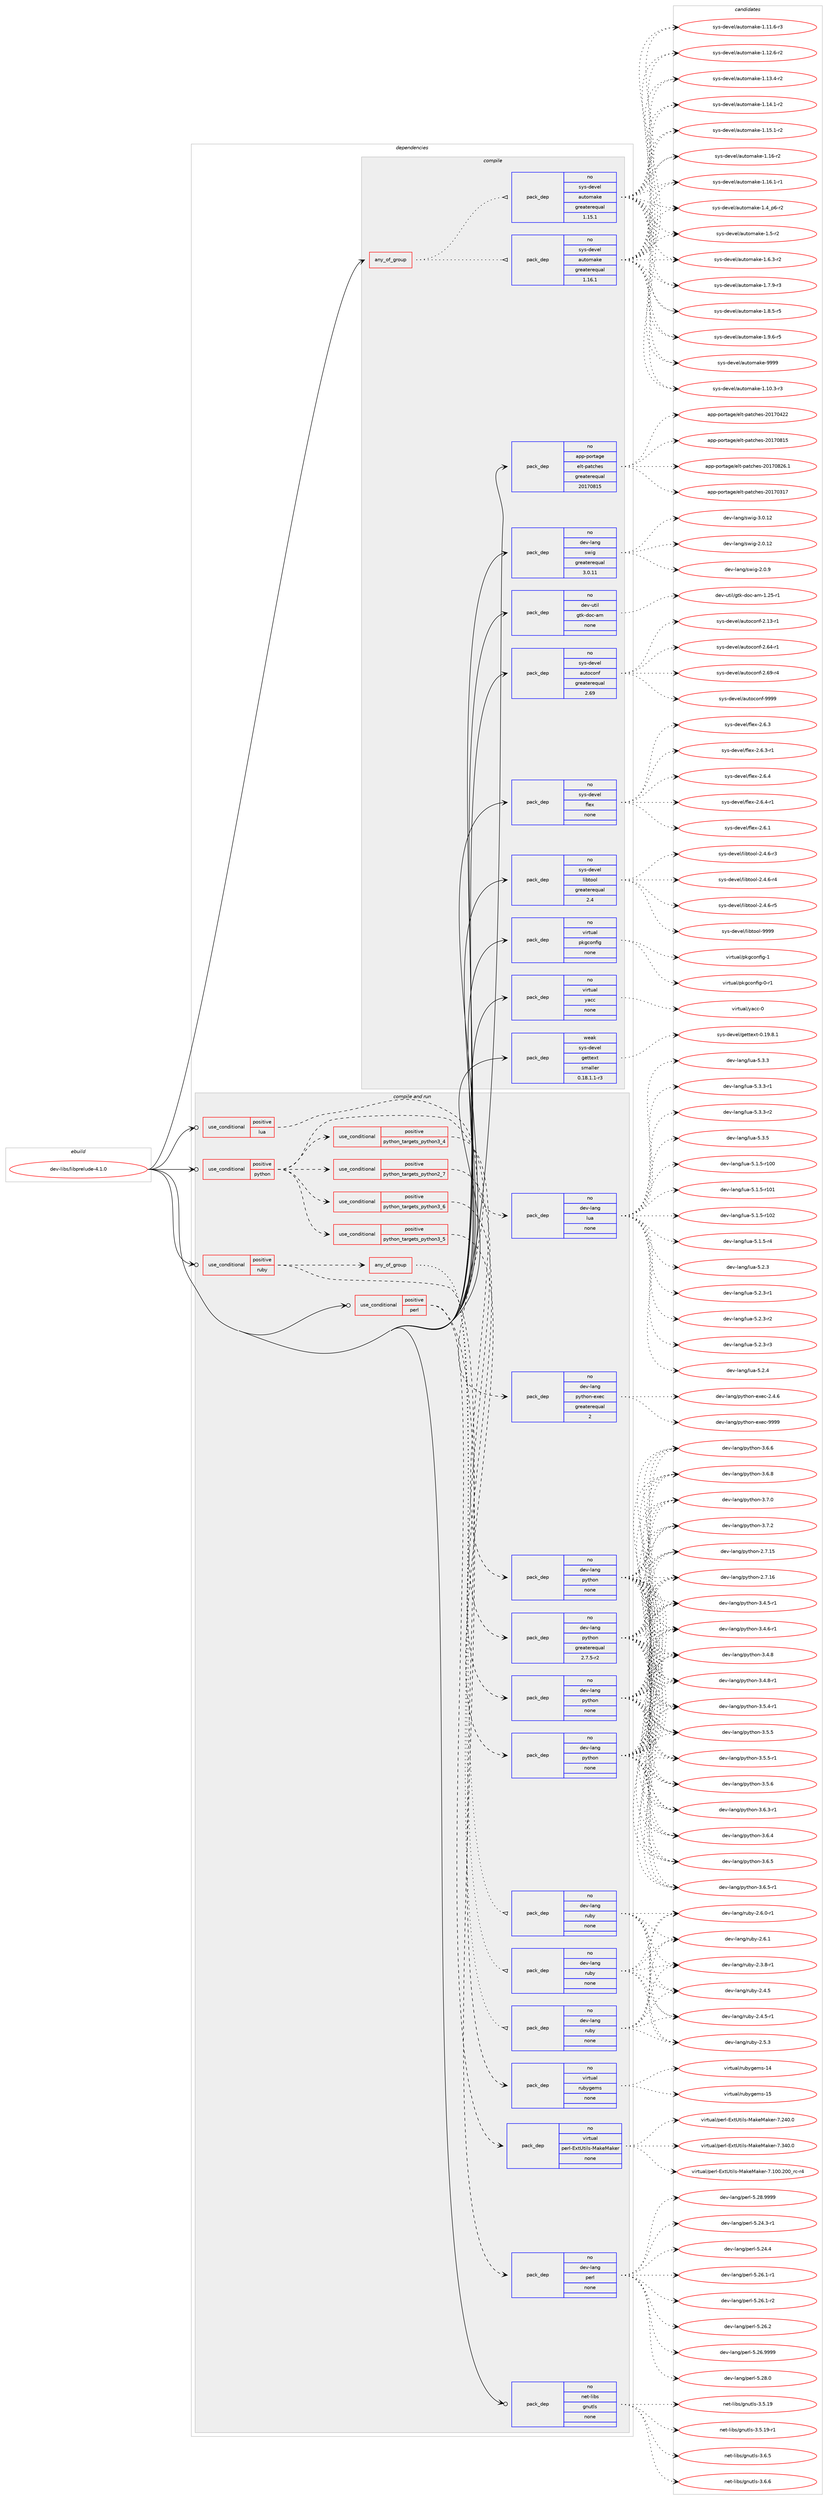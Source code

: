 digraph prolog {

# *************
# Graph options
# *************

newrank=true;
concentrate=true;
compound=true;
graph [rankdir=LR,fontname=Helvetica,fontsize=10,ranksep=1.5];#, ranksep=2.5, nodesep=0.2];
edge  [arrowhead=vee];
node  [fontname=Helvetica,fontsize=10];

# **********
# The ebuild
# **********

subgraph cluster_leftcol {
color=gray;
rank=same;
label=<<i>ebuild</i>>;
id [label="dev-libs/libprelude-4.1.0", color=red, width=4, href="../dev-libs/libprelude-4.1.0.svg"];
}

# ****************
# The dependencies
# ****************

subgraph cluster_midcol {
color=gray;
label=<<i>dependencies</i>>;
subgraph cluster_compile {
fillcolor="#eeeeee";
style=filled;
label=<<i>compile</i>>;
subgraph any22308 {
dependency1369340 [label=<<TABLE BORDER="0" CELLBORDER="1" CELLSPACING="0" CELLPADDING="4"><TR><TD CELLPADDING="10">any_of_group</TD></TR></TABLE>>, shape=none, color=red];subgraph pack980159 {
dependency1369341 [label=<<TABLE BORDER="0" CELLBORDER="1" CELLSPACING="0" CELLPADDING="4" WIDTH="220"><TR><TD ROWSPAN="6" CELLPADDING="30">pack_dep</TD></TR><TR><TD WIDTH="110">no</TD></TR><TR><TD>sys-devel</TD></TR><TR><TD>automake</TD></TR><TR><TD>greaterequal</TD></TR><TR><TD>1.16.1</TD></TR></TABLE>>, shape=none, color=blue];
}
dependency1369340:e -> dependency1369341:w [weight=20,style="dotted",arrowhead="oinv"];
subgraph pack980160 {
dependency1369342 [label=<<TABLE BORDER="0" CELLBORDER="1" CELLSPACING="0" CELLPADDING="4" WIDTH="220"><TR><TD ROWSPAN="6" CELLPADDING="30">pack_dep</TD></TR><TR><TD WIDTH="110">no</TD></TR><TR><TD>sys-devel</TD></TR><TR><TD>automake</TD></TR><TR><TD>greaterequal</TD></TR><TR><TD>1.15.1</TD></TR></TABLE>>, shape=none, color=blue];
}
dependency1369340:e -> dependency1369342:w [weight=20,style="dotted",arrowhead="oinv"];
}
id:e -> dependency1369340:w [weight=20,style="solid",arrowhead="vee"];
subgraph pack980161 {
dependency1369343 [label=<<TABLE BORDER="0" CELLBORDER="1" CELLSPACING="0" CELLPADDING="4" WIDTH="220"><TR><TD ROWSPAN="6" CELLPADDING="30">pack_dep</TD></TR><TR><TD WIDTH="110">no</TD></TR><TR><TD>app-portage</TD></TR><TR><TD>elt-patches</TD></TR><TR><TD>greaterequal</TD></TR><TR><TD>20170815</TD></TR></TABLE>>, shape=none, color=blue];
}
id:e -> dependency1369343:w [weight=20,style="solid",arrowhead="vee"];
subgraph pack980162 {
dependency1369344 [label=<<TABLE BORDER="0" CELLBORDER="1" CELLSPACING="0" CELLPADDING="4" WIDTH="220"><TR><TD ROWSPAN="6" CELLPADDING="30">pack_dep</TD></TR><TR><TD WIDTH="110">no</TD></TR><TR><TD>dev-lang</TD></TR><TR><TD>swig</TD></TR><TR><TD>greaterequal</TD></TR><TR><TD>3.0.11</TD></TR></TABLE>>, shape=none, color=blue];
}
id:e -> dependency1369344:w [weight=20,style="solid",arrowhead="vee"];
subgraph pack980163 {
dependency1369345 [label=<<TABLE BORDER="0" CELLBORDER="1" CELLSPACING="0" CELLPADDING="4" WIDTH="220"><TR><TD ROWSPAN="6" CELLPADDING="30">pack_dep</TD></TR><TR><TD WIDTH="110">no</TD></TR><TR><TD>dev-util</TD></TR><TR><TD>gtk-doc-am</TD></TR><TR><TD>none</TD></TR><TR><TD></TD></TR></TABLE>>, shape=none, color=blue];
}
id:e -> dependency1369345:w [weight=20,style="solid",arrowhead="vee"];
subgraph pack980164 {
dependency1369346 [label=<<TABLE BORDER="0" CELLBORDER="1" CELLSPACING="0" CELLPADDING="4" WIDTH="220"><TR><TD ROWSPAN="6" CELLPADDING="30">pack_dep</TD></TR><TR><TD WIDTH="110">no</TD></TR><TR><TD>sys-devel</TD></TR><TR><TD>autoconf</TD></TR><TR><TD>greaterequal</TD></TR><TR><TD>2.69</TD></TR></TABLE>>, shape=none, color=blue];
}
id:e -> dependency1369346:w [weight=20,style="solid",arrowhead="vee"];
subgraph pack980165 {
dependency1369347 [label=<<TABLE BORDER="0" CELLBORDER="1" CELLSPACING="0" CELLPADDING="4" WIDTH="220"><TR><TD ROWSPAN="6" CELLPADDING="30">pack_dep</TD></TR><TR><TD WIDTH="110">no</TD></TR><TR><TD>sys-devel</TD></TR><TR><TD>flex</TD></TR><TR><TD>none</TD></TR><TR><TD></TD></TR></TABLE>>, shape=none, color=blue];
}
id:e -> dependency1369347:w [weight=20,style="solid",arrowhead="vee"];
subgraph pack980166 {
dependency1369348 [label=<<TABLE BORDER="0" CELLBORDER="1" CELLSPACING="0" CELLPADDING="4" WIDTH="220"><TR><TD ROWSPAN="6" CELLPADDING="30">pack_dep</TD></TR><TR><TD WIDTH="110">no</TD></TR><TR><TD>sys-devel</TD></TR><TR><TD>libtool</TD></TR><TR><TD>greaterequal</TD></TR><TR><TD>2.4</TD></TR></TABLE>>, shape=none, color=blue];
}
id:e -> dependency1369348:w [weight=20,style="solid",arrowhead="vee"];
subgraph pack980167 {
dependency1369349 [label=<<TABLE BORDER="0" CELLBORDER="1" CELLSPACING="0" CELLPADDING="4" WIDTH="220"><TR><TD ROWSPAN="6" CELLPADDING="30">pack_dep</TD></TR><TR><TD WIDTH="110">no</TD></TR><TR><TD>virtual</TD></TR><TR><TD>pkgconfig</TD></TR><TR><TD>none</TD></TR><TR><TD></TD></TR></TABLE>>, shape=none, color=blue];
}
id:e -> dependency1369349:w [weight=20,style="solid",arrowhead="vee"];
subgraph pack980168 {
dependency1369350 [label=<<TABLE BORDER="0" CELLBORDER="1" CELLSPACING="0" CELLPADDING="4" WIDTH="220"><TR><TD ROWSPAN="6" CELLPADDING="30">pack_dep</TD></TR><TR><TD WIDTH="110">no</TD></TR><TR><TD>virtual</TD></TR><TR><TD>yacc</TD></TR><TR><TD>none</TD></TR><TR><TD></TD></TR></TABLE>>, shape=none, color=blue];
}
id:e -> dependency1369350:w [weight=20,style="solid",arrowhead="vee"];
subgraph pack980169 {
dependency1369351 [label=<<TABLE BORDER="0" CELLBORDER="1" CELLSPACING="0" CELLPADDING="4" WIDTH="220"><TR><TD ROWSPAN="6" CELLPADDING="30">pack_dep</TD></TR><TR><TD WIDTH="110">weak</TD></TR><TR><TD>sys-devel</TD></TR><TR><TD>gettext</TD></TR><TR><TD>smaller</TD></TR><TR><TD>0.18.1.1-r3</TD></TR></TABLE>>, shape=none, color=blue];
}
id:e -> dependency1369351:w [weight=20,style="solid",arrowhead="vee"];
}
subgraph cluster_compileandrun {
fillcolor="#eeeeee";
style=filled;
label=<<i>compile and run</i>>;
subgraph cond366311 {
dependency1369352 [label=<<TABLE BORDER="0" CELLBORDER="1" CELLSPACING="0" CELLPADDING="4"><TR><TD ROWSPAN="3" CELLPADDING="10">use_conditional</TD></TR><TR><TD>positive</TD></TR><TR><TD>lua</TD></TR></TABLE>>, shape=none, color=red];
subgraph pack980170 {
dependency1369353 [label=<<TABLE BORDER="0" CELLBORDER="1" CELLSPACING="0" CELLPADDING="4" WIDTH="220"><TR><TD ROWSPAN="6" CELLPADDING="30">pack_dep</TD></TR><TR><TD WIDTH="110">no</TD></TR><TR><TD>dev-lang</TD></TR><TR><TD>lua</TD></TR><TR><TD>none</TD></TR><TR><TD></TD></TR></TABLE>>, shape=none, color=blue];
}
dependency1369352:e -> dependency1369353:w [weight=20,style="dashed",arrowhead="vee"];
}
id:e -> dependency1369352:w [weight=20,style="solid",arrowhead="odotvee"];
subgraph cond366312 {
dependency1369354 [label=<<TABLE BORDER="0" CELLBORDER="1" CELLSPACING="0" CELLPADDING="4"><TR><TD ROWSPAN="3" CELLPADDING="10">use_conditional</TD></TR><TR><TD>positive</TD></TR><TR><TD>perl</TD></TR></TABLE>>, shape=none, color=red];
subgraph pack980171 {
dependency1369355 [label=<<TABLE BORDER="0" CELLBORDER="1" CELLSPACING="0" CELLPADDING="4" WIDTH="220"><TR><TD ROWSPAN="6" CELLPADDING="30">pack_dep</TD></TR><TR><TD WIDTH="110">no</TD></TR><TR><TD>dev-lang</TD></TR><TR><TD>perl</TD></TR><TR><TD>none</TD></TR><TR><TD></TD></TR></TABLE>>, shape=none, color=blue];
}
dependency1369354:e -> dependency1369355:w [weight=20,style="dashed",arrowhead="vee"];
subgraph pack980172 {
dependency1369356 [label=<<TABLE BORDER="0" CELLBORDER="1" CELLSPACING="0" CELLPADDING="4" WIDTH="220"><TR><TD ROWSPAN="6" CELLPADDING="30">pack_dep</TD></TR><TR><TD WIDTH="110">no</TD></TR><TR><TD>virtual</TD></TR><TR><TD>perl-ExtUtils-MakeMaker</TD></TR><TR><TD>none</TD></TR><TR><TD></TD></TR></TABLE>>, shape=none, color=blue];
}
dependency1369354:e -> dependency1369356:w [weight=20,style="dashed",arrowhead="vee"];
}
id:e -> dependency1369354:w [weight=20,style="solid",arrowhead="odotvee"];
subgraph cond366313 {
dependency1369357 [label=<<TABLE BORDER="0" CELLBORDER="1" CELLSPACING="0" CELLPADDING="4"><TR><TD ROWSPAN="3" CELLPADDING="10">use_conditional</TD></TR><TR><TD>positive</TD></TR><TR><TD>python</TD></TR></TABLE>>, shape=none, color=red];
subgraph cond366314 {
dependency1369358 [label=<<TABLE BORDER="0" CELLBORDER="1" CELLSPACING="0" CELLPADDING="4"><TR><TD ROWSPAN="3" CELLPADDING="10">use_conditional</TD></TR><TR><TD>positive</TD></TR><TR><TD>python_targets_python2_7</TD></TR></TABLE>>, shape=none, color=red];
subgraph pack980173 {
dependency1369359 [label=<<TABLE BORDER="0" CELLBORDER="1" CELLSPACING="0" CELLPADDING="4" WIDTH="220"><TR><TD ROWSPAN="6" CELLPADDING="30">pack_dep</TD></TR><TR><TD WIDTH="110">no</TD></TR><TR><TD>dev-lang</TD></TR><TR><TD>python</TD></TR><TR><TD>greaterequal</TD></TR><TR><TD>2.7.5-r2</TD></TR></TABLE>>, shape=none, color=blue];
}
dependency1369358:e -> dependency1369359:w [weight=20,style="dashed",arrowhead="vee"];
}
dependency1369357:e -> dependency1369358:w [weight=20,style="dashed",arrowhead="vee"];
subgraph cond366315 {
dependency1369360 [label=<<TABLE BORDER="0" CELLBORDER="1" CELLSPACING="0" CELLPADDING="4"><TR><TD ROWSPAN="3" CELLPADDING="10">use_conditional</TD></TR><TR><TD>positive</TD></TR><TR><TD>python_targets_python3_4</TD></TR></TABLE>>, shape=none, color=red];
subgraph pack980174 {
dependency1369361 [label=<<TABLE BORDER="0" CELLBORDER="1" CELLSPACING="0" CELLPADDING="4" WIDTH="220"><TR><TD ROWSPAN="6" CELLPADDING="30">pack_dep</TD></TR><TR><TD WIDTH="110">no</TD></TR><TR><TD>dev-lang</TD></TR><TR><TD>python</TD></TR><TR><TD>none</TD></TR><TR><TD></TD></TR></TABLE>>, shape=none, color=blue];
}
dependency1369360:e -> dependency1369361:w [weight=20,style="dashed",arrowhead="vee"];
}
dependency1369357:e -> dependency1369360:w [weight=20,style="dashed",arrowhead="vee"];
subgraph cond366316 {
dependency1369362 [label=<<TABLE BORDER="0" CELLBORDER="1" CELLSPACING="0" CELLPADDING="4"><TR><TD ROWSPAN="3" CELLPADDING="10">use_conditional</TD></TR><TR><TD>positive</TD></TR><TR><TD>python_targets_python3_5</TD></TR></TABLE>>, shape=none, color=red];
subgraph pack980175 {
dependency1369363 [label=<<TABLE BORDER="0" CELLBORDER="1" CELLSPACING="0" CELLPADDING="4" WIDTH="220"><TR><TD ROWSPAN="6" CELLPADDING="30">pack_dep</TD></TR><TR><TD WIDTH="110">no</TD></TR><TR><TD>dev-lang</TD></TR><TR><TD>python</TD></TR><TR><TD>none</TD></TR><TR><TD></TD></TR></TABLE>>, shape=none, color=blue];
}
dependency1369362:e -> dependency1369363:w [weight=20,style="dashed",arrowhead="vee"];
}
dependency1369357:e -> dependency1369362:w [weight=20,style="dashed",arrowhead="vee"];
subgraph cond366317 {
dependency1369364 [label=<<TABLE BORDER="0" CELLBORDER="1" CELLSPACING="0" CELLPADDING="4"><TR><TD ROWSPAN="3" CELLPADDING="10">use_conditional</TD></TR><TR><TD>positive</TD></TR><TR><TD>python_targets_python3_6</TD></TR></TABLE>>, shape=none, color=red];
subgraph pack980176 {
dependency1369365 [label=<<TABLE BORDER="0" CELLBORDER="1" CELLSPACING="0" CELLPADDING="4" WIDTH="220"><TR><TD ROWSPAN="6" CELLPADDING="30">pack_dep</TD></TR><TR><TD WIDTH="110">no</TD></TR><TR><TD>dev-lang</TD></TR><TR><TD>python</TD></TR><TR><TD>none</TD></TR><TR><TD></TD></TR></TABLE>>, shape=none, color=blue];
}
dependency1369364:e -> dependency1369365:w [weight=20,style="dashed",arrowhead="vee"];
}
dependency1369357:e -> dependency1369364:w [weight=20,style="dashed",arrowhead="vee"];
subgraph pack980177 {
dependency1369366 [label=<<TABLE BORDER="0" CELLBORDER="1" CELLSPACING="0" CELLPADDING="4" WIDTH="220"><TR><TD ROWSPAN="6" CELLPADDING="30">pack_dep</TD></TR><TR><TD WIDTH="110">no</TD></TR><TR><TD>dev-lang</TD></TR><TR><TD>python-exec</TD></TR><TR><TD>greaterequal</TD></TR><TR><TD>2</TD></TR></TABLE>>, shape=none, color=blue];
}
dependency1369357:e -> dependency1369366:w [weight=20,style="dashed",arrowhead="vee"];
}
id:e -> dependency1369357:w [weight=20,style="solid",arrowhead="odotvee"];
subgraph cond366318 {
dependency1369367 [label=<<TABLE BORDER="0" CELLBORDER="1" CELLSPACING="0" CELLPADDING="4"><TR><TD ROWSPAN="3" CELLPADDING="10">use_conditional</TD></TR><TR><TD>positive</TD></TR><TR><TD>ruby</TD></TR></TABLE>>, shape=none, color=red];
subgraph any22309 {
dependency1369368 [label=<<TABLE BORDER="0" CELLBORDER="1" CELLSPACING="0" CELLPADDING="4"><TR><TD CELLPADDING="10">any_of_group</TD></TR></TABLE>>, shape=none, color=red];subgraph pack980178 {
dependency1369369 [label=<<TABLE BORDER="0" CELLBORDER="1" CELLSPACING="0" CELLPADDING="4" WIDTH="220"><TR><TD ROWSPAN="6" CELLPADDING="30">pack_dep</TD></TR><TR><TD WIDTH="110">no</TD></TR><TR><TD>dev-lang</TD></TR><TR><TD>ruby</TD></TR><TR><TD>none</TD></TR><TR><TD></TD></TR></TABLE>>, shape=none, color=blue];
}
dependency1369368:e -> dependency1369369:w [weight=20,style="dotted",arrowhead="oinv"];
subgraph pack980179 {
dependency1369370 [label=<<TABLE BORDER="0" CELLBORDER="1" CELLSPACING="0" CELLPADDING="4" WIDTH="220"><TR><TD ROWSPAN="6" CELLPADDING="30">pack_dep</TD></TR><TR><TD WIDTH="110">no</TD></TR><TR><TD>dev-lang</TD></TR><TR><TD>ruby</TD></TR><TR><TD>none</TD></TR><TR><TD></TD></TR></TABLE>>, shape=none, color=blue];
}
dependency1369368:e -> dependency1369370:w [weight=20,style="dotted",arrowhead="oinv"];
subgraph pack980180 {
dependency1369371 [label=<<TABLE BORDER="0" CELLBORDER="1" CELLSPACING="0" CELLPADDING="4" WIDTH="220"><TR><TD ROWSPAN="6" CELLPADDING="30">pack_dep</TD></TR><TR><TD WIDTH="110">no</TD></TR><TR><TD>dev-lang</TD></TR><TR><TD>ruby</TD></TR><TR><TD>none</TD></TR><TR><TD></TD></TR></TABLE>>, shape=none, color=blue];
}
dependency1369368:e -> dependency1369371:w [weight=20,style="dotted",arrowhead="oinv"];
}
dependency1369367:e -> dependency1369368:w [weight=20,style="dashed",arrowhead="vee"];
subgraph pack980181 {
dependency1369372 [label=<<TABLE BORDER="0" CELLBORDER="1" CELLSPACING="0" CELLPADDING="4" WIDTH="220"><TR><TD ROWSPAN="6" CELLPADDING="30">pack_dep</TD></TR><TR><TD WIDTH="110">no</TD></TR><TR><TD>virtual</TD></TR><TR><TD>rubygems</TD></TR><TR><TD>none</TD></TR><TR><TD></TD></TR></TABLE>>, shape=none, color=blue];
}
dependency1369367:e -> dependency1369372:w [weight=20,style="dashed",arrowhead="vee"];
}
id:e -> dependency1369367:w [weight=20,style="solid",arrowhead="odotvee"];
subgraph pack980182 {
dependency1369373 [label=<<TABLE BORDER="0" CELLBORDER="1" CELLSPACING="0" CELLPADDING="4" WIDTH="220"><TR><TD ROWSPAN="6" CELLPADDING="30">pack_dep</TD></TR><TR><TD WIDTH="110">no</TD></TR><TR><TD>net-libs</TD></TR><TR><TD>gnutls</TD></TR><TR><TD>none</TD></TR><TR><TD></TD></TR></TABLE>>, shape=none, color=blue];
}
id:e -> dependency1369373:w [weight=20,style="solid",arrowhead="odotvee"];
}
subgraph cluster_run {
fillcolor="#eeeeee";
style=filled;
label=<<i>run</i>>;
}
}

# **************
# The candidates
# **************

subgraph cluster_choices {
rank=same;
color=gray;
label=<<i>candidates</i>>;

subgraph choice980159 {
color=black;
nodesep=1;
choice11512111545100101118101108479711711611110997107101454946494846514511451 [label="sys-devel/automake-1.10.3-r3", color=red, width=4,href="../sys-devel/automake-1.10.3-r3.svg"];
choice11512111545100101118101108479711711611110997107101454946494946544511451 [label="sys-devel/automake-1.11.6-r3", color=red, width=4,href="../sys-devel/automake-1.11.6-r3.svg"];
choice11512111545100101118101108479711711611110997107101454946495046544511450 [label="sys-devel/automake-1.12.6-r2", color=red, width=4,href="../sys-devel/automake-1.12.6-r2.svg"];
choice11512111545100101118101108479711711611110997107101454946495146524511450 [label="sys-devel/automake-1.13.4-r2", color=red, width=4,href="../sys-devel/automake-1.13.4-r2.svg"];
choice11512111545100101118101108479711711611110997107101454946495246494511450 [label="sys-devel/automake-1.14.1-r2", color=red, width=4,href="../sys-devel/automake-1.14.1-r2.svg"];
choice11512111545100101118101108479711711611110997107101454946495346494511450 [label="sys-devel/automake-1.15.1-r2", color=red, width=4,href="../sys-devel/automake-1.15.1-r2.svg"];
choice1151211154510010111810110847971171161111099710710145494649544511450 [label="sys-devel/automake-1.16-r2", color=red, width=4,href="../sys-devel/automake-1.16-r2.svg"];
choice11512111545100101118101108479711711611110997107101454946495446494511449 [label="sys-devel/automake-1.16.1-r1", color=red, width=4,href="../sys-devel/automake-1.16.1-r1.svg"];
choice115121115451001011181011084797117116111109971071014549465295112544511450 [label="sys-devel/automake-1.4_p6-r2", color=red, width=4,href="../sys-devel/automake-1.4_p6-r2.svg"];
choice11512111545100101118101108479711711611110997107101454946534511450 [label="sys-devel/automake-1.5-r2", color=red, width=4,href="../sys-devel/automake-1.5-r2.svg"];
choice115121115451001011181011084797117116111109971071014549465446514511450 [label="sys-devel/automake-1.6.3-r2", color=red, width=4,href="../sys-devel/automake-1.6.3-r2.svg"];
choice115121115451001011181011084797117116111109971071014549465546574511451 [label="sys-devel/automake-1.7.9-r3", color=red, width=4,href="../sys-devel/automake-1.7.9-r3.svg"];
choice115121115451001011181011084797117116111109971071014549465646534511453 [label="sys-devel/automake-1.8.5-r5", color=red, width=4,href="../sys-devel/automake-1.8.5-r5.svg"];
choice115121115451001011181011084797117116111109971071014549465746544511453 [label="sys-devel/automake-1.9.6-r5", color=red, width=4,href="../sys-devel/automake-1.9.6-r5.svg"];
choice115121115451001011181011084797117116111109971071014557575757 [label="sys-devel/automake-9999", color=red, width=4,href="../sys-devel/automake-9999.svg"];
dependency1369341:e -> choice11512111545100101118101108479711711611110997107101454946494846514511451:w [style=dotted,weight="100"];
dependency1369341:e -> choice11512111545100101118101108479711711611110997107101454946494946544511451:w [style=dotted,weight="100"];
dependency1369341:e -> choice11512111545100101118101108479711711611110997107101454946495046544511450:w [style=dotted,weight="100"];
dependency1369341:e -> choice11512111545100101118101108479711711611110997107101454946495146524511450:w [style=dotted,weight="100"];
dependency1369341:e -> choice11512111545100101118101108479711711611110997107101454946495246494511450:w [style=dotted,weight="100"];
dependency1369341:e -> choice11512111545100101118101108479711711611110997107101454946495346494511450:w [style=dotted,weight="100"];
dependency1369341:e -> choice1151211154510010111810110847971171161111099710710145494649544511450:w [style=dotted,weight="100"];
dependency1369341:e -> choice11512111545100101118101108479711711611110997107101454946495446494511449:w [style=dotted,weight="100"];
dependency1369341:e -> choice115121115451001011181011084797117116111109971071014549465295112544511450:w [style=dotted,weight="100"];
dependency1369341:e -> choice11512111545100101118101108479711711611110997107101454946534511450:w [style=dotted,weight="100"];
dependency1369341:e -> choice115121115451001011181011084797117116111109971071014549465446514511450:w [style=dotted,weight="100"];
dependency1369341:e -> choice115121115451001011181011084797117116111109971071014549465546574511451:w [style=dotted,weight="100"];
dependency1369341:e -> choice115121115451001011181011084797117116111109971071014549465646534511453:w [style=dotted,weight="100"];
dependency1369341:e -> choice115121115451001011181011084797117116111109971071014549465746544511453:w [style=dotted,weight="100"];
dependency1369341:e -> choice115121115451001011181011084797117116111109971071014557575757:w [style=dotted,weight="100"];
}
subgraph choice980160 {
color=black;
nodesep=1;
choice11512111545100101118101108479711711611110997107101454946494846514511451 [label="sys-devel/automake-1.10.3-r3", color=red, width=4,href="../sys-devel/automake-1.10.3-r3.svg"];
choice11512111545100101118101108479711711611110997107101454946494946544511451 [label="sys-devel/automake-1.11.6-r3", color=red, width=4,href="../sys-devel/automake-1.11.6-r3.svg"];
choice11512111545100101118101108479711711611110997107101454946495046544511450 [label="sys-devel/automake-1.12.6-r2", color=red, width=4,href="../sys-devel/automake-1.12.6-r2.svg"];
choice11512111545100101118101108479711711611110997107101454946495146524511450 [label="sys-devel/automake-1.13.4-r2", color=red, width=4,href="../sys-devel/automake-1.13.4-r2.svg"];
choice11512111545100101118101108479711711611110997107101454946495246494511450 [label="sys-devel/automake-1.14.1-r2", color=red, width=4,href="../sys-devel/automake-1.14.1-r2.svg"];
choice11512111545100101118101108479711711611110997107101454946495346494511450 [label="sys-devel/automake-1.15.1-r2", color=red, width=4,href="../sys-devel/automake-1.15.1-r2.svg"];
choice1151211154510010111810110847971171161111099710710145494649544511450 [label="sys-devel/automake-1.16-r2", color=red, width=4,href="../sys-devel/automake-1.16-r2.svg"];
choice11512111545100101118101108479711711611110997107101454946495446494511449 [label="sys-devel/automake-1.16.1-r1", color=red, width=4,href="../sys-devel/automake-1.16.1-r1.svg"];
choice115121115451001011181011084797117116111109971071014549465295112544511450 [label="sys-devel/automake-1.4_p6-r2", color=red, width=4,href="../sys-devel/automake-1.4_p6-r2.svg"];
choice11512111545100101118101108479711711611110997107101454946534511450 [label="sys-devel/automake-1.5-r2", color=red, width=4,href="../sys-devel/automake-1.5-r2.svg"];
choice115121115451001011181011084797117116111109971071014549465446514511450 [label="sys-devel/automake-1.6.3-r2", color=red, width=4,href="../sys-devel/automake-1.6.3-r2.svg"];
choice115121115451001011181011084797117116111109971071014549465546574511451 [label="sys-devel/automake-1.7.9-r3", color=red, width=4,href="../sys-devel/automake-1.7.9-r3.svg"];
choice115121115451001011181011084797117116111109971071014549465646534511453 [label="sys-devel/automake-1.8.5-r5", color=red, width=4,href="../sys-devel/automake-1.8.5-r5.svg"];
choice115121115451001011181011084797117116111109971071014549465746544511453 [label="sys-devel/automake-1.9.6-r5", color=red, width=4,href="../sys-devel/automake-1.9.6-r5.svg"];
choice115121115451001011181011084797117116111109971071014557575757 [label="sys-devel/automake-9999", color=red, width=4,href="../sys-devel/automake-9999.svg"];
dependency1369342:e -> choice11512111545100101118101108479711711611110997107101454946494846514511451:w [style=dotted,weight="100"];
dependency1369342:e -> choice11512111545100101118101108479711711611110997107101454946494946544511451:w [style=dotted,weight="100"];
dependency1369342:e -> choice11512111545100101118101108479711711611110997107101454946495046544511450:w [style=dotted,weight="100"];
dependency1369342:e -> choice11512111545100101118101108479711711611110997107101454946495146524511450:w [style=dotted,weight="100"];
dependency1369342:e -> choice11512111545100101118101108479711711611110997107101454946495246494511450:w [style=dotted,weight="100"];
dependency1369342:e -> choice11512111545100101118101108479711711611110997107101454946495346494511450:w [style=dotted,weight="100"];
dependency1369342:e -> choice1151211154510010111810110847971171161111099710710145494649544511450:w [style=dotted,weight="100"];
dependency1369342:e -> choice11512111545100101118101108479711711611110997107101454946495446494511449:w [style=dotted,weight="100"];
dependency1369342:e -> choice115121115451001011181011084797117116111109971071014549465295112544511450:w [style=dotted,weight="100"];
dependency1369342:e -> choice11512111545100101118101108479711711611110997107101454946534511450:w [style=dotted,weight="100"];
dependency1369342:e -> choice115121115451001011181011084797117116111109971071014549465446514511450:w [style=dotted,weight="100"];
dependency1369342:e -> choice115121115451001011181011084797117116111109971071014549465546574511451:w [style=dotted,weight="100"];
dependency1369342:e -> choice115121115451001011181011084797117116111109971071014549465646534511453:w [style=dotted,weight="100"];
dependency1369342:e -> choice115121115451001011181011084797117116111109971071014549465746544511453:w [style=dotted,weight="100"];
dependency1369342:e -> choice115121115451001011181011084797117116111109971071014557575757:w [style=dotted,weight="100"];
}
subgraph choice980161 {
color=black;
nodesep=1;
choice97112112451121111141169710310147101108116451129711699104101115455048495548514955 [label="app-portage/elt-patches-20170317", color=red, width=4,href="../app-portage/elt-patches-20170317.svg"];
choice97112112451121111141169710310147101108116451129711699104101115455048495548525050 [label="app-portage/elt-patches-20170422", color=red, width=4,href="../app-portage/elt-patches-20170422.svg"];
choice97112112451121111141169710310147101108116451129711699104101115455048495548564953 [label="app-portage/elt-patches-20170815", color=red, width=4,href="../app-portage/elt-patches-20170815.svg"];
choice971121124511211111411697103101471011081164511297116991041011154550484955485650544649 [label="app-portage/elt-patches-20170826.1", color=red, width=4,href="../app-portage/elt-patches-20170826.1.svg"];
dependency1369343:e -> choice97112112451121111141169710310147101108116451129711699104101115455048495548514955:w [style=dotted,weight="100"];
dependency1369343:e -> choice97112112451121111141169710310147101108116451129711699104101115455048495548525050:w [style=dotted,weight="100"];
dependency1369343:e -> choice97112112451121111141169710310147101108116451129711699104101115455048495548564953:w [style=dotted,weight="100"];
dependency1369343:e -> choice971121124511211111411697103101471011081164511297116991041011154550484955485650544649:w [style=dotted,weight="100"];
}
subgraph choice980162 {
color=black;
nodesep=1;
choice10010111845108971101034711511910510345504648464950 [label="dev-lang/swig-2.0.12", color=red, width=4,href="../dev-lang/swig-2.0.12.svg"];
choice100101118451089711010347115119105103455046484657 [label="dev-lang/swig-2.0.9", color=red, width=4,href="../dev-lang/swig-2.0.9.svg"];
choice10010111845108971101034711511910510345514648464950 [label="dev-lang/swig-3.0.12", color=red, width=4,href="../dev-lang/swig-3.0.12.svg"];
dependency1369344:e -> choice10010111845108971101034711511910510345504648464950:w [style=dotted,weight="100"];
dependency1369344:e -> choice100101118451089711010347115119105103455046484657:w [style=dotted,weight="100"];
dependency1369344:e -> choice10010111845108971101034711511910510345514648464950:w [style=dotted,weight="100"];
}
subgraph choice980163 {
color=black;
nodesep=1;
choice10010111845117116105108471031161074510011199459710945494650534511449 [label="dev-util/gtk-doc-am-1.25-r1", color=red, width=4,href="../dev-util/gtk-doc-am-1.25-r1.svg"];
dependency1369345:e -> choice10010111845117116105108471031161074510011199459710945494650534511449:w [style=dotted,weight="100"];
}
subgraph choice980164 {
color=black;
nodesep=1;
choice1151211154510010111810110847971171161119911111010245504649514511449 [label="sys-devel/autoconf-2.13-r1", color=red, width=4,href="../sys-devel/autoconf-2.13-r1.svg"];
choice1151211154510010111810110847971171161119911111010245504654524511449 [label="sys-devel/autoconf-2.64-r1", color=red, width=4,href="../sys-devel/autoconf-2.64-r1.svg"];
choice1151211154510010111810110847971171161119911111010245504654574511452 [label="sys-devel/autoconf-2.69-r4", color=red, width=4,href="../sys-devel/autoconf-2.69-r4.svg"];
choice115121115451001011181011084797117116111991111101024557575757 [label="sys-devel/autoconf-9999", color=red, width=4,href="../sys-devel/autoconf-9999.svg"];
dependency1369346:e -> choice1151211154510010111810110847971171161119911111010245504649514511449:w [style=dotted,weight="100"];
dependency1369346:e -> choice1151211154510010111810110847971171161119911111010245504654524511449:w [style=dotted,weight="100"];
dependency1369346:e -> choice1151211154510010111810110847971171161119911111010245504654574511452:w [style=dotted,weight="100"];
dependency1369346:e -> choice115121115451001011181011084797117116111991111101024557575757:w [style=dotted,weight="100"];
}
subgraph choice980165 {
color=black;
nodesep=1;
choice1151211154510010111810110847102108101120455046544649 [label="sys-devel/flex-2.6.1", color=red, width=4,href="../sys-devel/flex-2.6.1.svg"];
choice1151211154510010111810110847102108101120455046544651 [label="sys-devel/flex-2.6.3", color=red, width=4,href="../sys-devel/flex-2.6.3.svg"];
choice11512111545100101118101108471021081011204550465446514511449 [label="sys-devel/flex-2.6.3-r1", color=red, width=4,href="../sys-devel/flex-2.6.3-r1.svg"];
choice1151211154510010111810110847102108101120455046544652 [label="sys-devel/flex-2.6.4", color=red, width=4,href="../sys-devel/flex-2.6.4.svg"];
choice11512111545100101118101108471021081011204550465446524511449 [label="sys-devel/flex-2.6.4-r1", color=red, width=4,href="../sys-devel/flex-2.6.4-r1.svg"];
dependency1369347:e -> choice1151211154510010111810110847102108101120455046544649:w [style=dotted,weight="100"];
dependency1369347:e -> choice1151211154510010111810110847102108101120455046544651:w [style=dotted,weight="100"];
dependency1369347:e -> choice11512111545100101118101108471021081011204550465446514511449:w [style=dotted,weight="100"];
dependency1369347:e -> choice1151211154510010111810110847102108101120455046544652:w [style=dotted,weight="100"];
dependency1369347:e -> choice11512111545100101118101108471021081011204550465446524511449:w [style=dotted,weight="100"];
}
subgraph choice980166 {
color=black;
nodesep=1;
choice1151211154510010111810110847108105981161111111084550465246544511451 [label="sys-devel/libtool-2.4.6-r3", color=red, width=4,href="../sys-devel/libtool-2.4.6-r3.svg"];
choice1151211154510010111810110847108105981161111111084550465246544511452 [label="sys-devel/libtool-2.4.6-r4", color=red, width=4,href="../sys-devel/libtool-2.4.6-r4.svg"];
choice1151211154510010111810110847108105981161111111084550465246544511453 [label="sys-devel/libtool-2.4.6-r5", color=red, width=4,href="../sys-devel/libtool-2.4.6-r5.svg"];
choice1151211154510010111810110847108105981161111111084557575757 [label="sys-devel/libtool-9999", color=red, width=4,href="../sys-devel/libtool-9999.svg"];
dependency1369348:e -> choice1151211154510010111810110847108105981161111111084550465246544511451:w [style=dotted,weight="100"];
dependency1369348:e -> choice1151211154510010111810110847108105981161111111084550465246544511452:w [style=dotted,weight="100"];
dependency1369348:e -> choice1151211154510010111810110847108105981161111111084550465246544511453:w [style=dotted,weight="100"];
dependency1369348:e -> choice1151211154510010111810110847108105981161111111084557575757:w [style=dotted,weight="100"];
}
subgraph choice980167 {
color=black;
nodesep=1;
choice11810511411611797108471121071039911111010210510345484511449 [label="virtual/pkgconfig-0-r1", color=red, width=4,href="../virtual/pkgconfig-0-r1.svg"];
choice1181051141161179710847112107103991111101021051034549 [label="virtual/pkgconfig-1", color=red, width=4,href="../virtual/pkgconfig-1.svg"];
dependency1369349:e -> choice11810511411611797108471121071039911111010210510345484511449:w [style=dotted,weight="100"];
dependency1369349:e -> choice1181051141161179710847112107103991111101021051034549:w [style=dotted,weight="100"];
}
subgraph choice980168 {
color=black;
nodesep=1;
choice11810511411611797108471219799994548 [label="virtual/yacc-0", color=red, width=4,href="../virtual/yacc-0.svg"];
dependency1369350:e -> choice11810511411611797108471219799994548:w [style=dotted,weight="100"];
}
subgraph choice980169 {
color=black;
nodesep=1;
choice1151211154510010111810110847103101116116101120116454846495746564649 [label="sys-devel/gettext-0.19.8.1", color=red, width=4,href="../sys-devel/gettext-0.19.8.1.svg"];
dependency1369351:e -> choice1151211154510010111810110847103101116116101120116454846495746564649:w [style=dotted,weight="100"];
}
subgraph choice980170 {
color=black;
nodesep=1;
choice1001011184510897110103471081179745534649465345114494848 [label="dev-lang/lua-5.1.5-r100", color=red, width=4,href="../dev-lang/lua-5.1.5-r100.svg"];
choice1001011184510897110103471081179745534649465345114494849 [label="dev-lang/lua-5.1.5-r101", color=red, width=4,href="../dev-lang/lua-5.1.5-r101.svg"];
choice1001011184510897110103471081179745534649465345114494850 [label="dev-lang/lua-5.1.5-r102", color=red, width=4,href="../dev-lang/lua-5.1.5-r102.svg"];
choice100101118451089711010347108117974553464946534511452 [label="dev-lang/lua-5.1.5-r4", color=red, width=4,href="../dev-lang/lua-5.1.5-r4.svg"];
choice10010111845108971101034710811797455346504651 [label="dev-lang/lua-5.2.3", color=red, width=4,href="../dev-lang/lua-5.2.3.svg"];
choice100101118451089711010347108117974553465046514511449 [label="dev-lang/lua-5.2.3-r1", color=red, width=4,href="../dev-lang/lua-5.2.3-r1.svg"];
choice100101118451089711010347108117974553465046514511450 [label="dev-lang/lua-5.2.3-r2", color=red, width=4,href="../dev-lang/lua-5.2.3-r2.svg"];
choice100101118451089711010347108117974553465046514511451 [label="dev-lang/lua-5.2.3-r3", color=red, width=4,href="../dev-lang/lua-5.2.3-r3.svg"];
choice10010111845108971101034710811797455346504652 [label="dev-lang/lua-5.2.4", color=red, width=4,href="../dev-lang/lua-5.2.4.svg"];
choice10010111845108971101034710811797455346514651 [label="dev-lang/lua-5.3.3", color=red, width=4,href="../dev-lang/lua-5.3.3.svg"];
choice100101118451089711010347108117974553465146514511449 [label="dev-lang/lua-5.3.3-r1", color=red, width=4,href="../dev-lang/lua-5.3.3-r1.svg"];
choice100101118451089711010347108117974553465146514511450 [label="dev-lang/lua-5.3.3-r2", color=red, width=4,href="../dev-lang/lua-5.3.3-r2.svg"];
choice10010111845108971101034710811797455346514653 [label="dev-lang/lua-5.3.5", color=red, width=4,href="../dev-lang/lua-5.3.5.svg"];
dependency1369353:e -> choice1001011184510897110103471081179745534649465345114494848:w [style=dotted,weight="100"];
dependency1369353:e -> choice1001011184510897110103471081179745534649465345114494849:w [style=dotted,weight="100"];
dependency1369353:e -> choice1001011184510897110103471081179745534649465345114494850:w [style=dotted,weight="100"];
dependency1369353:e -> choice100101118451089711010347108117974553464946534511452:w [style=dotted,weight="100"];
dependency1369353:e -> choice10010111845108971101034710811797455346504651:w [style=dotted,weight="100"];
dependency1369353:e -> choice100101118451089711010347108117974553465046514511449:w [style=dotted,weight="100"];
dependency1369353:e -> choice100101118451089711010347108117974553465046514511450:w [style=dotted,weight="100"];
dependency1369353:e -> choice100101118451089711010347108117974553465046514511451:w [style=dotted,weight="100"];
dependency1369353:e -> choice10010111845108971101034710811797455346504652:w [style=dotted,weight="100"];
dependency1369353:e -> choice10010111845108971101034710811797455346514651:w [style=dotted,weight="100"];
dependency1369353:e -> choice100101118451089711010347108117974553465146514511449:w [style=dotted,weight="100"];
dependency1369353:e -> choice100101118451089711010347108117974553465146514511450:w [style=dotted,weight="100"];
dependency1369353:e -> choice10010111845108971101034710811797455346514653:w [style=dotted,weight="100"];
}
subgraph choice980171 {
color=black;
nodesep=1;
choice100101118451089711010347112101114108455346505246514511449 [label="dev-lang/perl-5.24.3-r1", color=red, width=4,href="../dev-lang/perl-5.24.3-r1.svg"];
choice10010111845108971101034711210111410845534650524652 [label="dev-lang/perl-5.24.4", color=red, width=4,href="../dev-lang/perl-5.24.4.svg"];
choice100101118451089711010347112101114108455346505446494511449 [label="dev-lang/perl-5.26.1-r1", color=red, width=4,href="../dev-lang/perl-5.26.1-r1.svg"];
choice100101118451089711010347112101114108455346505446494511450 [label="dev-lang/perl-5.26.1-r2", color=red, width=4,href="../dev-lang/perl-5.26.1-r2.svg"];
choice10010111845108971101034711210111410845534650544650 [label="dev-lang/perl-5.26.2", color=red, width=4,href="../dev-lang/perl-5.26.2.svg"];
choice10010111845108971101034711210111410845534650544657575757 [label="dev-lang/perl-5.26.9999", color=red, width=4,href="../dev-lang/perl-5.26.9999.svg"];
choice10010111845108971101034711210111410845534650564648 [label="dev-lang/perl-5.28.0", color=red, width=4,href="../dev-lang/perl-5.28.0.svg"];
choice10010111845108971101034711210111410845534650564657575757 [label="dev-lang/perl-5.28.9999", color=red, width=4,href="../dev-lang/perl-5.28.9999.svg"];
dependency1369355:e -> choice100101118451089711010347112101114108455346505246514511449:w [style=dotted,weight="100"];
dependency1369355:e -> choice10010111845108971101034711210111410845534650524652:w [style=dotted,weight="100"];
dependency1369355:e -> choice100101118451089711010347112101114108455346505446494511449:w [style=dotted,weight="100"];
dependency1369355:e -> choice100101118451089711010347112101114108455346505446494511450:w [style=dotted,weight="100"];
dependency1369355:e -> choice10010111845108971101034711210111410845534650544650:w [style=dotted,weight="100"];
dependency1369355:e -> choice10010111845108971101034711210111410845534650544657575757:w [style=dotted,weight="100"];
dependency1369355:e -> choice10010111845108971101034711210111410845534650564648:w [style=dotted,weight="100"];
dependency1369355:e -> choice10010111845108971101034711210111410845534650564657575757:w [style=dotted,weight="100"];
}
subgraph choice980172 {
color=black;
nodesep=1;
choice118105114116117971084711210111410845691201168511610510811545779710710177971071011144555464948484650484895114994511452 [label="virtual/perl-ExtUtils-MakeMaker-7.100.200_rc-r4", color=red, width=4,href="../virtual/perl-ExtUtils-MakeMaker-7.100.200_rc-r4.svg"];
choice118105114116117971084711210111410845691201168511610510811545779710710177971071011144555465052484648 [label="virtual/perl-ExtUtils-MakeMaker-7.240.0", color=red, width=4,href="../virtual/perl-ExtUtils-MakeMaker-7.240.0.svg"];
choice118105114116117971084711210111410845691201168511610510811545779710710177971071011144555465152484648 [label="virtual/perl-ExtUtils-MakeMaker-7.340.0", color=red, width=4,href="../virtual/perl-ExtUtils-MakeMaker-7.340.0.svg"];
dependency1369356:e -> choice118105114116117971084711210111410845691201168511610510811545779710710177971071011144555464948484650484895114994511452:w [style=dotted,weight="100"];
dependency1369356:e -> choice118105114116117971084711210111410845691201168511610510811545779710710177971071011144555465052484648:w [style=dotted,weight="100"];
dependency1369356:e -> choice118105114116117971084711210111410845691201168511610510811545779710710177971071011144555465152484648:w [style=dotted,weight="100"];
}
subgraph choice980173 {
color=black;
nodesep=1;
choice10010111845108971101034711212111610411111045504655464953 [label="dev-lang/python-2.7.15", color=red, width=4,href="../dev-lang/python-2.7.15.svg"];
choice10010111845108971101034711212111610411111045504655464954 [label="dev-lang/python-2.7.16", color=red, width=4,href="../dev-lang/python-2.7.16.svg"];
choice1001011184510897110103471121211161041111104551465246534511449 [label="dev-lang/python-3.4.5-r1", color=red, width=4,href="../dev-lang/python-3.4.5-r1.svg"];
choice1001011184510897110103471121211161041111104551465246544511449 [label="dev-lang/python-3.4.6-r1", color=red, width=4,href="../dev-lang/python-3.4.6-r1.svg"];
choice100101118451089711010347112121116104111110455146524656 [label="dev-lang/python-3.4.8", color=red, width=4,href="../dev-lang/python-3.4.8.svg"];
choice1001011184510897110103471121211161041111104551465246564511449 [label="dev-lang/python-3.4.8-r1", color=red, width=4,href="../dev-lang/python-3.4.8-r1.svg"];
choice1001011184510897110103471121211161041111104551465346524511449 [label="dev-lang/python-3.5.4-r1", color=red, width=4,href="../dev-lang/python-3.5.4-r1.svg"];
choice100101118451089711010347112121116104111110455146534653 [label="dev-lang/python-3.5.5", color=red, width=4,href="../dev-lang/python-3.5.5.svg"];
choice1001011184510897110103471121211161041111104551465346534511449 [label="dev-lang/python-3.5.5-r1", color=red, width=4,href="../dev-lang/python-3.5.5-r1.svg"];
choice100101118451089711010347112121116104111110455146534654 [label="dev-lang/python-3.5.6", color=red, width=4,href="../dev-lang/python-3.5.6.svg"];
choice1001011184510897110103471121211161041111104551465446514511449 [label="dev-lang/python-3.6.3-r1", color=red, width=4,href="../dev-lang/python-3.6.3-r1.svg"];
choice100101118451089711010347112121116104111110455146544652 [label="dev-lang/python-3.6.4", color=red, width=4,href="../dev-lang/python-3.6.4.svg"];
choice100101118451089711010347112121116104111110455146544653 [label="dev-lang/python-3.6.5", color=red, width=4,href="../dev-lang/python-3.6.5.svg"];
choice1001011184510897110103471121211161041111104551465446534511449 [label="dev-lang/python-3.6.5-r1", color=red, width=4,href="../dev-lang/python-3.6.5-r1.svg"];
choice100101118451089711010347112121116104111110455146544654 [label="dev-lang/python-3.6.6", color=red, width=4,href="../dev-lang/python-3.6.6.svg"];
choice100101118451089711010347112121116104111110455146544656 [label="dev-lang/python-3.6.8", color=red, width=4,href="../dev-lang/python-3.6.8.svg"];
choice100101118451089711010347112121116104111110455146554648 [label="dev-lang/python-3.7.0", color=red, width=4,href="../dev-lang/python-3.7.0.svg"];
choice100101118451089711010347112121116104111110455146554650 [label="dev-lang/python-3.7.2", color=red, width=4,href="../dev-lang/python-3.7.2.svg"];
dependency1369359:e -> choice10010111845108971101034711212111610411111045504655464953:w [style=dotted,weight="100"];
dependency1369359:e -> choice10010111845108971101034711212111610411111045504655464954:w [style=dotted,weight="100"];
dependency1369359:e -> choice1001011184510897110103471121211161041111104551465246534511449:w [style=dotted,weight="100"];
dependency1369359:e -> choice1001011184510897110103471121211161041111104551465246544511449:w [style=dotted,weight="100"];
dependency1369359:e -> choice100101118451089711010347112121116104111110455146524656:w [style=dotted,weight="100"];
dependency1369359:e -> choice1001011184510897110103471121211161041111104551465246564511449:w [style=dotted,weight="100"];
dependency1369359:e -> choice1001011184510897110103471121211161041111104551465346524511449:w [style=dotted,weight="100"];
dependency1369359:e -> choice100101118451089711010347112121116104111110455146534653:w [style=dotted,weight="100"];
dependency1369359:e -> choice1001011184510897110103471121211161041111104551465346534511449:w [style=dotted,weight="100"];
dependency1369359:e -> choice100101118451089711010347112121116104111110455146534654:w [style=dotted,weight="100"];
dependency1369359:e -> choice1001011184510897110103471121211161041111104551465446514511449:w [style=dotted,weight="100"];
dependency1369359:e -> choice100101118451089711010347112121116104111110455146544652:w [style=dotted,weight="100"];
dependency1369359:e -> choice100101118451089711010347112121116104111110455146544653:w [style=dotted,weight="100"];
dependency1369359:e -> choice1001011184510897110103471121211161041111104551465446534511449:w [style=dotted,weight="100"];
dependency1369359:e -> choice100101118451089711010347112121116104111110455146544654:w [style=dotted,weight="100"];
dependency1369359:e -> choice100101118451089711010347112121116104111110455146544656:w [style=dotted,weight="100"];
dependency1369359:e -> choice100101118451089711010347112121116104111110455146554648:w [style=dotted,weight="100"];
dependency1369359:e -> choice100101118451089711010347112121116104111110455146554650:w [style=dotted,weight="100"];
}
subgraph choice980174 {
color=black;
nodesep=1;
choice10010111845108971101034711212111610411111045504655464953 [label="dev-lang/python-2.7.15", color=red, width=4,href="../dev-lang/python-2.7.15.svg"];
choice10010111845108971101034711212111610411111045504655464954 [label="dev-lang/python-2.7.16", color=red, width=4,href="../dev-lang/python-2.7.16.svg"];
choice1001011184510897110103471121211161041111104551465246534511449 [label="dev-lang/python-3.4.5-r1", color=red, width=4,href="../dev-lang/python-3.4.5-r1.svg"];
choice1001011184510897110103471121211161041111104551465246544511449 [label="dev-lang/python-3.4.6-r1", color=red, width=4,href="../dev-lang/python-3.4.6-r1.svg"];
choice100101118451089711010347112121116104111110455146524656 [label="dev-lang/python-3.4.8", color=red, width=4,href="../dev-lang/python-3.4.8.svg"];
choice1001011184510897110103471121211161041111104551465246564511449 [label="dev-lang/python-3.4.8-r1", color=red, width=4,href="../dev-lang/python-3.4.8-r1.svg"];
choice1001011184510897110103471121211161041111104551465346524511449 [label="dev-lang/python-3.5.4-r1", color=red, width=4,href="../dev-lang/python-3.5.4-r1.svg"];
choice100101118451089711010347112121116104111110455146534653 [label="dev-lang/python-3.5.5", color=red, width=4,href="../dev-lang/python-3.5.5.svg"];
choice1001011184510897110103471121211161041111104551465346534511449 [label="dev-lang/python-3.5.5-r1", color=red, width=4,href="../dev-lang/python-3.5.5-r1.svg"];
choice100101118451089711010347112121116104111110455146534654 [label="dev-lang/python-3.5.6", color=red, width=4,href="../dev-lang/python-3.5.6.svg"];
choice1001011184510897110103471121211161041111104551465446514511449 [label="dev-lang/python-3.6.3-r1", color=red, width=4,href="../dev-lang/python-3.6.3-r1.svg"];
choice100101118451089711010347112121116104111110455146544652 [label="dev-lang/python-3.6.4", color=red, width=4,href="../dev-lang/python-3.6.4.svg"];
choice100101118451089711010347112121116104111110455146544653 [label="dev-lang/python-3.6.5", color=red, width=4,href="../dev-lang/python-3.6.5.svg"];
choice1001011184510897110103471121211161041111104551465446534511449 [label="dev-lang/python-3.6.5-r1", color=red, width=4,href="../dev-lang/python-3.6.5-r1.svg"];
choice100101118451089711010347112121116104111110455146544654 [label="dev-lang/python-3.6.6", color=red, width=4,href="../dev-lang/python-3.6.6.svg"];
choice100101118451089711010347112121116104111110455146544656 [label="dev-lang/python-3.6.8", color=red, width=4,href="../dev-lang/python-3.6.8.svg"];
choice100101118451089711010347112121116104111110455146554648 [label="dev-lang/python-3.7.0", color=red, width=4,href="../dev-lang/python-3.7.0.svg"];
choice100101118451089711010347112121116104111110455146554650 [label="dev-lang/python-3.7.2", color=red, width=4,href="../dev-lang/python-3.7.2.svg"];
dependency1369361:e -> choice10010111845108971101034711212111610411111045504655464953:w [style=dotted,weight="100"];
dependency1369361:e -> choice10010111845108971101034711212111610411111045504655464954:w [style=dotted,weight="100"];
dependency1369361:e -> choice1001011184510897110103471121211161041111104551465246534511449:w [style=dotted,weight="100"];
dependency1369361:e -> choice1001011184510897110103471121211161041111104551465246544511449:w [style=dotted,weight="100"];
dependency1369361:e -> choice100101118451089711010347112121116104111110455146524656:w [style=dotted,weight="100"];
dependency1369361:e -> choice1001011184510897110103471121211161041111104551465246564511449:w [style=dotted,weight="100"];
dependency1369361:e -> choice1001011184510897110103471121211161041111104551465346524511449:w [style=dotted,weight="100"];
dependency1369361:e -> choice100101118451089711010347112121116104111110455146534653:w [style=dotted,weight="100"];
dependency1369361:e -> choice1001011184510897110103471121211161041111104551465346534511449:w [style=dotted,weight="100"];
dependency1369361:e -> choice100101118451089711010347112121116104111110455146534654:w [style=dotted,weight="100"];
dependency1369361:e -> choice1001011184510897110103471121211161041111104551465446514511449:w [style=dotted,weight="100"];
dependency1369361:e -> choice100101118451089711010347112121116104111110455146544652:w [style=dotted,weight="100"];
dependency1369361:e -> choice100101118451089711010347112121116104111110455146544653:w [style=dotted,weight="100"];
dependency1369361:e -> choice1001011184510897110103471121211161041111104551465446534511449:w [style=dotted,weight="100"];
dependency1369361:e -> choice100101118451089711010347112121116104111110455146544654:w [style=dotted,weight="100"];
dependency1369361:e -> choice100101118451089711010347112121116104111110455146544656:w [style=dotted,weight="100"];
dependency1369361:e -> choice100101118451089711010347112121116104111110455146554648:w [style=dotted,weight="100"];
dependency1369361:e -> choice100101118451089711010347112121116104111110455146554650:w [style=dotted,weight="100"];
}
subgraph choice980175 {
color=black;
nodesep=1;
choice10010111845108971101034711212111610411111045504655464953 [label="dev-lang/python-2.7.15", color=red, width=4,href="../dev-lang/python-2.7.15.svg"];
choice10010111845108971101034711212111610411111045504655464954 [label="dev-lang/python-2.7.16", color=red, width=4,href="../dev-lang/python-2.7.16.svg"];
choice1001011184510897110103471121211161041111104551465246534511449 [label="dev-lang/python-3.4.5-r1", color=red, width=4,href="../dev-lang/python-3.4.5-r1.svg"];
choice1001011184510897110103471121211161041111104551465246544511449 [label="dev-lang/python-3.4.6-r1", color=red, width=4,href="../dev-lang/python-3.4.6-r1.svg"];
choice100101118451089711010347112121116104111110455146524656 [label="dev-lang/python-3.4.8", color=red, width=4,href="../dev-lang/python-3.4.8.svg"];
choice1001011184510897110103471121211161041111104551465246564511449 [label="dev-lang/python-3.4.8-r1", color=red, width=4,href="../dev-lang/python-3.4.8-r1.svg"];
choice1001011184510897110103471121211161041111104551465346524511449 [label="dev-lang/python-3.5.4-r1", color=red, width=4,href="../dev-lang/python-3.5.4-r1.svg"];
choice100101118451089711010347112121116104111110455146534653 [label="dev-lang/python-3.5.5", color=red, width=4,href="../dev-lang/python-3.5.5.svg"];
choice1001011184510897110103471121211161041111104551465346534511449 [label="dev-lang/python-3.5.5-r1", color=red, width=4,href="../dev-lang/python-3.5.5-r1.svg"];
choice100101118451089711010347112121116104111110455146534654 [label="dev-lang/python-3.5.6", color=red, width=4,href="../dev-lang/python-3.5.6.svg"];
choice1001011184510897110103471121211161041111104551465446514511449 [label="dev-lang/python-3.6.3-r1", color=red, width=4,href="../dev-lang/python-3.6.3-r1.svg"];
choice100101118451089711010347112121116104111110455146544652 [label="dev-lang/python-3.6.4", color=red, width=4,href="../dev-lang/python-3.6.4.svg"];
choice100101118451089711010347112121116104111110455146544653 [label="dev-lang/python-3.6.5", color=red, width=4,href="../dev-lang/python-3.6.5.svg"];
choice1001011184510897110103471121211161041111104551465446534511449 [label="dev-lang/python-3.6.5-r1", color=red, width=4,href="../dev-lang/python-3.6.5-r1.svg"];
choice100101118451089711010347112121116104111110455146544654 [label="dev-lang/python-3.6.6", color=red, width=4,href="../dev-lang/python-3.6.6.svg"];
choice100101118451089711010347112121116104111110455146544656 [label="dev-lang/python-3.6.8", color=red, width=4,href="../dev-lang/python-3.6.8.svg"];
choice100101118451089711010347112121116104111110455146554648 [label="dev-lang/python-3.7.0", color=red, width=4,href="../dev-lang/python-3.7.0.svg"];
choice100101118451089711010347112121116104111110455146554650 [label="dev-lang/python-3.7.2", color=red, width=4,href="../dev-lang/python-3.7.2.svg"];
dependency1369363:e -> choice10010111845108971101034711212111610411111045504655464953:w [style=dotted,weight="100"];
dependency1369363:e -> choice10010111845108971101034711212111610411111045504655464954:w [style=dotted,weight="100"];
dependency1369363:e -> choice1001011184510897110103471121211161041111104551465246534511449:w [style=dotted,weight="100"];
dependency1369363:e -> choice1001011184510897110103471121211161041111104551465246544511449:w [style=dotted,weight="100"];
dependency1369363:e -> choice100101118451089711010347112121116104111110455146524656:w [style=dotted,weight="100"];
dependency1369363:e -> choice1001011184510897110103471121211161041111104551465246564511449:w [style=dotted,weight="100"];
dependency1369363:e -> choice1001011184510897110103471121211161041111104551465346524511449:w [style=dotted,weight="100"];
dependency1369363:e -> choice100101118451089711010347112121116104111110455146534653:w [style=dotted,weight="100"];
dependency1369363:e -> choice1001011184510897110103471121211161041111104551465346534511449:w [style=dotted,weight="100"];
dependency1369363:e -> choice100101118451089711010347112121116104111110455146534654:w [style=dotted,weight="100"];
dependency1369363:e -> choice1001011184510897110103471121211161041111104551465446514511449:w [style=dotted,weight="100"];
dependency1369363:e -> choice100101118451089711010347112121116104111110455146544652:w [style=dotted,weight="100"];
dependency1369363:e -> choice100101118451089711010347112121116104111110455146544653:w [style=dotted,weight="100"];
dependency1369363:e -> choice1001011184510897110103471121211161041111104551465446534511449:w [style=dotted,weight="100"];
dependency1369363:e -> choice100101118451089711010347112121116104111110455146544654:w [style=dotted,weight="100"];
dependency1369363:e -> choice100101118451089711010347112121116104111110455146544656:w [style=dotted,weight="100"];
dependency1369363:e -> choice100101118451089711010347112121116104111110455146554648:w [style=dotted,weight="100"];
dependency1369363:e -> choice100101118451089711010347112121116104111110455146554650:w [style=dotted,weight="100"];
}
subgraph choice980176 {
color=black;
nodesep=1;
choice10010111845108971101034711212111610411111045504655464953 [label="dev-lang/python-2.7.15", color=red, width=4,href="../dev-lang/python-2.7.15.svg"];
choice10010111845108971101034711212111610411111045504655464954 [label="dev-lang/python-2.7.16", color=red, width=4,href="../dev-lang/python-2.7.16.svg"];
choice1001011184510897110103471121211161041111104551465246534511449 [label="dev-lang/python-3.4.5-r1", color=red, width=4,href="../dev-lang/python-3.4.5-r1.svg"];
choice1001011184510897110103471121211161041111104551465246544511449 [label="dev-lang/python-3.4.6-r1", color=red, width=4,href="../dev-lang/python-3.4.6-r1.svg"];
choice100101118451089711010347112121116104111110455146524656 [label="dev-lang/python-3.4.8", color=red, width=4,href="../dev-lang/python-3.4.8.svg"];
choice1001011184510897110103471121211161041111104551465246564511449 [label="dev-lang/python-3.4.8-r1", color=red, width=4,href="../dev-lang/python-3.4.8-r1.svg"];
choice1001011184510897110103471121211161041111104551465346524511449 [label="dev-lang/python-3.5.4-r1", color=red, width=4,href="../dev-lang/python-3.5.4-r1.svg"];
choice100101118451089711010347112121116104111110455146534653 [label="dev-lang/python-3.5.5", color=red, width=4,href="../dev-lang/python-3.5.5.svg"];
choice1001011184510897110103471121211161041111104551465346534511449 [label="dev-lang/python-3.5.5-r1", color=red, width=4,href="../dev-lang/python-3.5.5-r1.svg"];
choice100101118451089711010347112121116104111110455146534654 [label="dev-lang/python-3.5.6", color=red, width=4,href="../dev-lang/python-3.5.6.svg"];
choice1001011184510897110103471121211161041111104551465446514511449 [label="dev-lang/python-3.6.3-r1", color=red, width=4,href="../dev-lang/python-3.6.3-r1.svg"];
choice100101118451089711010347112121116104111110455146544652 [label="dev-lang/python-3.6.4", color=red, width=4,href="../dev-lang/python-3.6.4.svg"];
choice100101118451089711010347112121116104111110455146544653 [label="dev-lang/python-3.6.5", color=red, width=4,href="../dev-lang/python-3.6.5.svg"];
choice1001011184510897110103471121211161041111104551465446534511449 [label="dev-lang/python-3.6.5-r1", color=red, width=4,href="../dev-lang/python-3.6.5-r1.svg"];
choice100101118451089711010347112121116104111110455146544654 [label="dev-lang/python-3.6.6", color=red, width=4,href="../dev-lang/python-3.6.6.svg"];
choice100101118451089711010347112121116104111110455146544656 [label="dev-lang/python-3.6.8", color=red, width=4,href="../dev-lang/python-3.6.8.svg"];
choice100101118451089711010347112121116104111110455146554648 [label="dev-lang/python-3.7.0", color=red, width=4,href="../dev-lang/python-3.7.0.svg"];
choice100101118451089711010347112121116104111110455146554650 [label="dev-lang/python-3.7.2", color=red, width=4,href="../dev-lang/python-3.7.2.svg"];
dependency1369365:e -> choice10010111845108971101034711212111610411111045504655464953:w [style=dotted,weight="100"];
dependency1369365:e -> choice10010111845108971101034711212111610411111045504655464954:w [style=dotted,weight="100"];
dependency1369365:e -> choice1001011184510897110103471121211161041111104551465246534511449:w [style=dotted,weight="100"];
dependency1369365:e -> choice1001011184510897110103471121211161041111104551465246544511449:w [style=dotted,weight="100"];
dependency1369365:e -> choice100101118451089711010347112121116104111110455146524656:w [style=dotted,weight="100"];
dependency1369365:e -> choice1001011184510897110103471121211161041111104551465246564511449:w [style=dotted,weight="100"];
dependency1369365:e -> choice1001011184510897110103471121211161041111104551465346524511449:w [style=dotted,weight="100"];
dependency1369365:e -> choice100101118451089711010347112121116104111110455146534653:w [style=dotted,weight="100"];
dependency1369365:e -> choice1001011184510897110103471121211161041111104551465346534511449:w [style=dotted,weight="100"];
dependency1369365:e -> choice100101118451089711010347112121116104111110455146534654:w [style=dotted,weight="100"];
dependency1369365:e -> choice1001011184510897110103471121211161041111104551465446514511449:w [style=dotted,weight="100"];
dependency1369365:e -> choice100101118451089711010347112121116104111110455146544652:w [style=dotted,weight="100"];
dependency1369365:e -> choice100101118451089711010347112121116104111110455146544653:w [style=dotted,weight="100"];
dependency1369365:e -> choice1001011184510897110103471121211161041111104551465446534511449:w [style=dotted,weight="100"];
dependency1369365:e -> choice100101118451089711010347112121116104111110455146544654:w [style=dotted,weight="100"];
dependency1369365:e -> choice100101118451089711010347112121116104111110455146544656:w [style=dotted,weight="100"];
dependency1369365:e -> choice100101118451089711010347112121116104111110455146554648:w [style=dotted,weight="100"];
dependency1369365:e -> choice100101118451089711010347112121116104111110455146554650:w [style=dotted,weight="100"];
}
subgraph choice980177 {
color=black;
nodesep=1;
choice1001011184510897110103471121211161041111104510112010199455046524654 [label="dev-lang/python-exec-2.4.6", color=red, width=4,href="../dev-lang/python-exec-2.4.6.svg"];
choice10010111845108971101034711212111610411111045101120101994557575757 [label="dev-lang/python-exec-9999", color=red, width=4,href="../dev-lang/python-exec-9999.svg"];
dependency1369366:e -> choice1001011184510897110103471121211161041111104510112010199455046524654:w [style=dotted,weight="100"];
dependency1369366:e -> choice10010111845108971101034711212111610411111045101120101994557575757:w [style=dotted,weight="100"];
}
subgraph choice980178 {
color=black;
nodesep=1;
choice100101118451089711010347114117981214550465146564511449 [label="dev-lang/ruby-2.3.8-r1", color=red, width=4,href="../dev-lang/ruby-2.3.8-r1.svg"];
choice10010111845108971101034711411798121455046524653 [label="dev-lang/ruby-2.4.5", color=red, width=4,href="../dev-lang/ruby-2.4.5.svg"];
choice100101118451089711010347114117981214550465246534511449 [label="dev-lang/ruby-2.4.5-r1", color=red, width=4,href="../dev-lang/ruby-2.4.5-r1.svg"];
choice10010111845108971101034711411798121455046534651 [label="dev-lang/ruby-2.5.3", color=red, width=4,href="../dev-lang/ruby-2.5.3.svg"];
choice100101118451089711010347114117981214550465446484511449 [label="dev-lang/ruby-2.6.0-r1", color=red, width=4,href="../dev-lang/ruby-2.6.0-r1.svg"];
choice10010111845108971101034711411798121455046544649 [label="dev-lang/ruby-2.6.1", color=red, width=4,href="../dev-lang/ruby-2.6.1.svg"];
dependency1369369:e -> choice100101118451089711010347114117981214550465146564511449:w [style=dotted,weight="100"];
dependency1369369:e -> choice10010111845108971101034711411798121455046524653:w [style=dotted,weight="100"];
dependency1369369:e -> choice100101118451089711010347114117981214550465246534511449:w [style=dotted,weight="100"];
dependency1369369:e -> choice10010111845108971101034711411798121455046534651:w [style=dotted,weight="100"];
dependency1369369:e -> choice100101118451089711010347114117981214550465446484511449:w [style=dotted,weight="100"];
dependency1369369:e -> choice10010111845108971101034711411798121455046544649:w [style=dotted,weight="100"];
}
subgraph choice980179 {
color=black;
nodesep=1;
choice100101118451089711010347114117981214550465146564511449 [label="dev-lang/ruby-2.3.8-r1", color=red, width=4,href="../dev-lang/ruby-2.3.8-r1.svg"];
choice10010111845108971101034711411798121455046524653 [label="dev-lang/ruby-2.4.5", color=red, width=4,href="../dev-lang/ruby-2.4.5.svg"];
choice100101118451089711010347114117981214550465246534511449 [label="dev-lang/ruby-2.4.5-r1", color=red, width=4,href="../dev-lang/ruby-2.4.5-r1.svg"];
choice10010111845108971101034711411798121455046534651 [label="dev-lang/ruby-2.5.3", color=red, width=4,href="../dev-lang/ruby-2.5.3.svg"];
choice100101118451089711010347114117981214550465446484511449 [label="dev-lang/ruby-2.6.0-r1", color=red, width=4,href="../dev-lang/ruby-2.6.0-r1.svg"];
choice10010111845108971101034711411798121455046544649 [label="dev-lang/ruby-2.6.1", color=red, width=4,href="../dev-lang/ruby-2.6.1.svg"];
dependency1369370:e -> choice100101118451089711010347114117981214550465146564511449:w [style=dotted,weight="100"];
dependency1369370:e -> choice10010111845108971101034711411798121455046524653:w [style=dotted,weight="100"];
dependency1369370:e -> choice100101118451089711010347114117981214550465246534511449:w [style=dotted,weight="100"];
dependency1369370:e -> choice10010111845108971101034711411798121455046534651:w [style=dotted,weight="100"];
dependency1369370:e -> choice100101118451089711010347114117981214550465446484511449:w [style=dotted,weight="100"];
dependency1369370:e -> choice10010111845108971101034711411798121455046544649:w [style=dotted,weight="100"];
}
subgraph choice980180 {
color=black;
nodesep=1;
choice100101118451089711010347114117981214550465146564511449 [label="dev-lang/ruby-2.3.8-r1", color=red, width=4,href="../dev-lang/ruby-2.3.8-r1.svg"];
choice10010111845108971101034711411798121455046524653 [label="dev-lang/ruby-2.4.5", color=red, width=4,href="../dev-lang/ruby-2.4.5.svg"];
choice100101118451089711010347114117981214550465246534511449 [label="dev-lang/ruby-2.4.5-r1", color=red, width=4,href="../dev-lang/ruby-2.4.5-r1.svg"];
choice10010111845108971101034711411798121455046534651 [label="dev-lang/ruby-2.5.3", color=red, width=4,href="../dev-lang/ruby-2.5.3.svg"];
choice100101118451089711010347114117981214550465446484511449 [label="dev-lang/ruby-2.6.0-r1", color=red, width=4,href="../dev-lang/ruby-2.6.0-r1.svg"];
choice10010111845108971101034711411798121455046544649 [label="dev-lang/ruby-2.6.1", color=red, width=4,href="../dev-lang/ruby-2.6.1.svg"];
dependency1369371:e -> choice100101118451089711010347114117981214550465146564511449:w [style=dotted,weight="100"];
dependency1369371:e -> choice10010111845108971101034711411798121455046524653:w [style=dotted,weight="100"];
dependency1369371:e -> choice100101118451089711010347114117981214550465246534511449:w [style=dotted,weight="100"];
dependency1369371:e -> choice10010111845108971101034711411798121455046534651:w [style=dotted,weight="100"];
dependency1369371:e -> choice100101118451089711010347114117981214550465446484511449:w [style=dotted,weight="100"];
dependency1369371:e -> choice10010111845108971101034711411798121455046544649:w [style=dotted,weight="100"];
}
subgraph choice980181 {
color=black;
nodesep=1;
choice118105114116117971084711411798121103101109115454952 [label="virtual/rubygems-14", color=red, width=4,href="../virtual/rubygems-14.svg"];
choice118105114116117971084711411798121103101109115454953 [label="virtual/rubygems-15", color=red, width=4,href="../virtual/rubygems-15.svg"];
dependency1369372:e -> choice118105114116117971084711411798121103101109115454952:w [style=dotted,weight="100"];
dependency1369372:e -> choice118105114116117971084711411798121103101109115454953:w [style=dotted,weight="100"];
}
subgraph choice980182 {
color=black;
nodesep=1;
choice11010111645108105981154710311011711610811545514653464957 [label="net-libs/gnutls-3.5.19", color=red, width=4,href="../net-libs/gnutls-3.5.19.svg"];
choice110101116451081059811547103110117116108115455146534649574511449 [label="net-libs/gnutls-3.5.19-r1", color=red, width=4,href="../net-libs/gnutls-3.5.19-r1.svg"];
choice110101116451081059811547103110117116108115455146544653 [label="net-libs/gnutls-3.6.5", color=red, width=4,href="../net-libs/gnutls-3.6.5.svg"];
choice110101116451081059811547103110117116108115455146544654 [label="net-libs/gnutls-3.6.6", color=red, width=4,href="../net-libs/gnutls-3.6.6.svg"];
dependency1369373:e -> choice11010111645108105981154710311011711610811545514653464957:w [style=dotted,weight="100"];
dependency1369373:e -> choice110101116451081059811547103110117116108115455146534649574511449:w [style=dotted,weight="100"];
dependency1369373:e -> choice110101116451081059811547103110117116108115455146544653:w [style=dotted,weight="100"];
dependency1369373:e -> choice110101116451081059811547103110117116108115455146544654:w [style=dotted,weight="100"];
}
}

}
